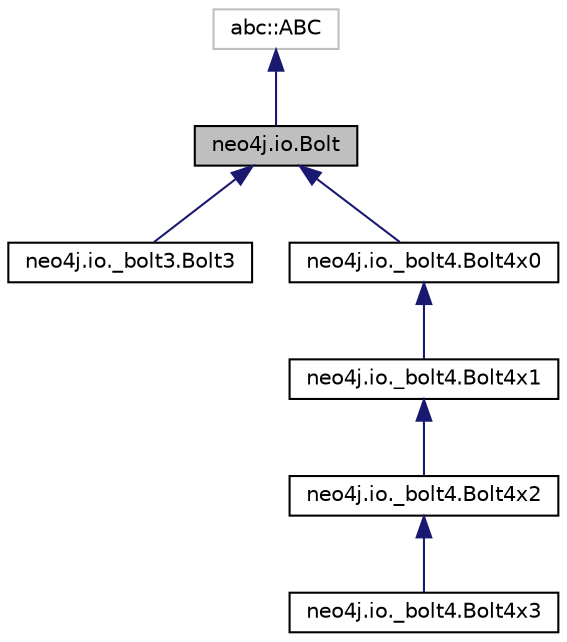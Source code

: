 digraph "neo4j.io.Bolt"
{
 // LATEX_PDF_SIZE
  edge [fontname="Helvetica",fontsize="10",labelfontname="Helvetica",labelfontsize="10"];
  node [fontname="Helvetica",fontsize="10",shape=record];
  Node1 [label="neo4j.io.Bolt",height=0.2,width=0.4,color="black", fillcolor="grey75", style="filled", fontcolor="black",tooltip=" "];
  Node2 -> Node1 [dir="back",color="midnightblue",fontsize="10",style="solid",fontname="Helvetica"];
  Node2 [label="abc::ABC",height=0.2,width=0.4,color="grey75", fillcolor="white", style="filled",tooltip=" "];
  Node1 -> Node3 [dir="back",color="midnightblue",fontsize="10",style="solid",fontname="Helvetica"];
  Node3 [label="neo4j.io._bolt3.Bolt3",height=0.2,width=0.4,color="black", fillcolor="white", style="filled",URL="$classneo4j_1_1io_1_1__bolt3_1_1_bolt3.html",tooltip=" "];
  Node1 -> Node4 [dir="back",color="midnightblue",fontsize="10",style="solid",fontname="Helvetica"];
  Node4 [label="neo4j.io._bolt4.Bolt4x0",height=0.2,width=0.4,color="black", fillcolor="white", style="filled",URL="$classneo4j_1_1io_1_1__bolt4_1_1_bolt4x0.html",tooltip=" "];
  Node4 -> Node5 [dir="back",color="midnightblue",fontsize="10",style="solid",fontname="Helvetica"];
  Node5 [label="neo4j.io._bolt4.Bolt4x1",height=0.2,width=0.4,color="black", fillcolor="white", style="filled",URL="$classneo4j_1_1io_1_1__bolt4_1_1_bolt4x1.html",tooltip=" "];
  Node5 -> Node6 [dir="back",color="midnightblue",fontsize="10",style="solid",fontname="Helvetica"];
  Node6 [label="neo4j.io._bolt4.Bolt4x2",height=0.2,width=0.4,color="black", fillcolor="white", style="filled",URL="$classneo4j_1_1io_1_1__bolt4_1_1_bolt4x2.html",tooltip=" "];
  Node6 -> Node7 [dir="back",color="midnightblue",fontsize="10",style="solid",fontname="Helvetica"];
  Node7 [label="neo4j.io._bolt4.Bolt4x3",height=0.2,width=0.4,color="black", fillcolor="white", style="filled",URL="$classneo4j_1_1io_1_1__bolt4_1_1_bolt4x3.html",tooltip=" "];
}
